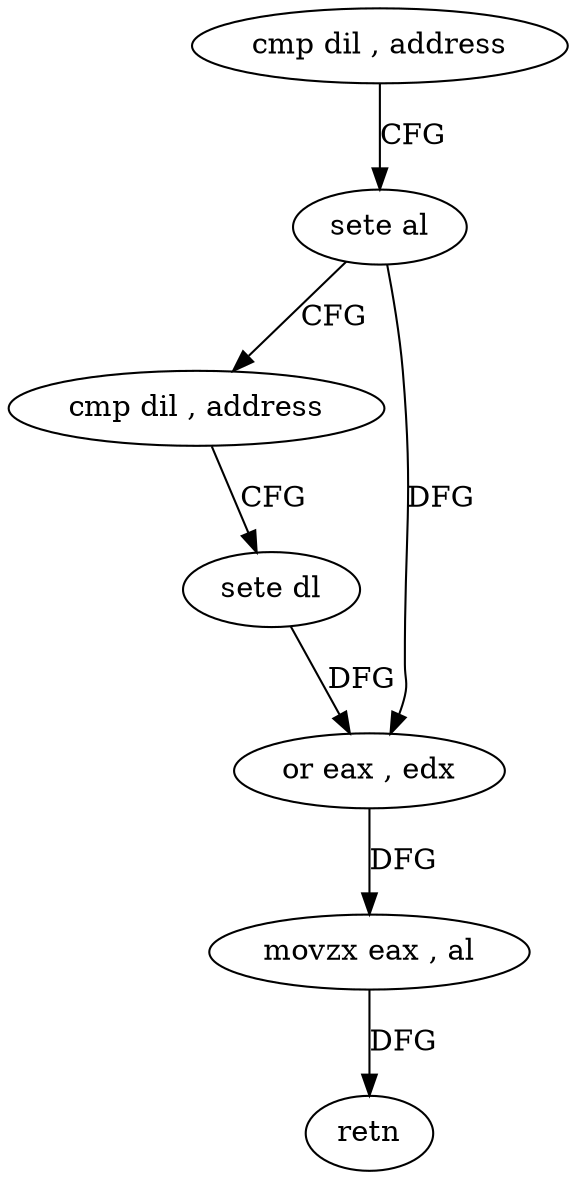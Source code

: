 digraph "func" {
"4216065" [label = "cmp dil , address" ]
"4216069" [label = "sete al" ]
"4216072" [label = "cmp dil , address" ]
"4216076" [label = "sete dl" ]
"4216079" [label = "or eax , edx" ]
"4216081" [label = "movzx eax , al" ]
"4216084" [label = "retn" ]
"4216065" -> "4216069" [ label = "CFG" ]
"4216069" -> "4216072" [ label = "CFG" ]
"4216069" -> "4216079" [ label = "DFG" ]
"4216072" -> "4216076" [ label = "CFG" ]
"4216076" -> "4216079" [ label = "DFG" ]
"4216079" -> "4216081" [ label = "DFG" ]
"4216081" -> "4216084" [ label = "DFG" ]
}
